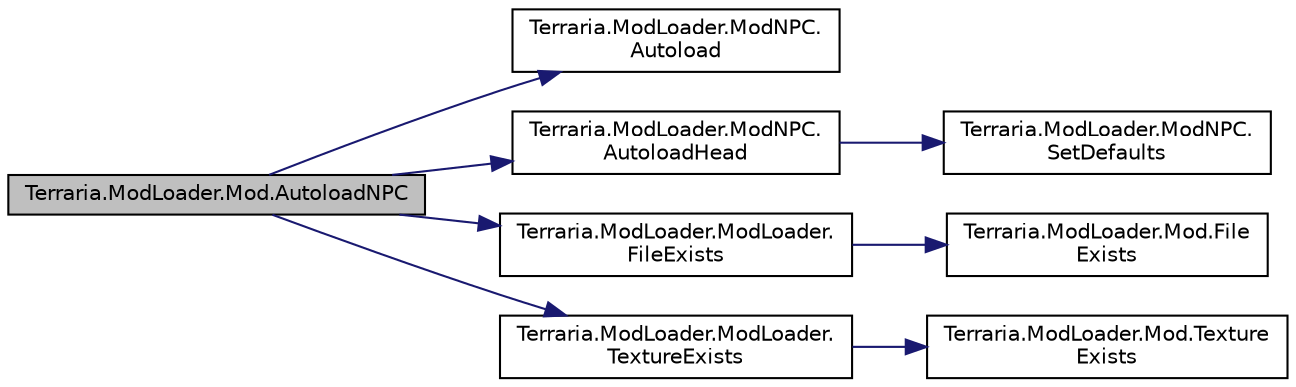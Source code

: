 digraph "Terraria.ModLoader.Mod.AutoloadNPC"
{
  edge [fontname="Helvetica",fontsize="10",labelfontname="Helvetica",labelfontsize="10"];
  node [fontname="Helvetica",fontsize="10",shape=record];
  rankdir="LR";
  Node145 [label="Terraria.ModLoader.Mod.AutoloadNPC",height=0.2,width=0.4,color="black", fillcolor="grey75", style="filled", fontcolor="black"];
  Node145 -> Node146 [color="midnightblue",fontsize="10",style="solid",fontname="Helvetica"];
  Node146 [label="Terraria.ModLoader.ModNPC.\lAutoload",height=0.2,width=0.4,color="black", fillcolor="white", style="filled",URL="$class_terraria_1_1_mod_loader_1_1_mod_n_p_c.html#abb047caa31b8ca34497ac4168356c711"];
  Node145 -> Node147 [color="midnightblue",fontsize="10",style="solid",fontname="Helvetica"];
  Node147 [label="Terraria.ModLoader.ModNPC.\lAutoloadHead",height=0.2,width=0.4,color="black", fillcolor="white", style="filled",URL="$class_terraria_1_1_mod_loader_1_1_mod_n_p_c.html#aaf8303dd0a30d0ae359128e951374351"];
  Node147 -> Node148 [color="midnightblue",fontsize="10",style="solid",fontname="Helvetica"];
  Node148 [label="Terraria.ModLoader.ModNPC.\lSetDefaults",height=0.2,width=0.4,color="black", fillcolor="white", style="filled",URL="$class_terraria_1_1_mod_loader_1_1_mod_n_p_c.html#a90c57527bfca0ed7f14d88e09f3e498a"];
  Node145 -> Node149 [color="midnightblue",fontsize="10",style="solid",fontname="Helvetica"];
  Node149 [label="Terraria.ModLoader.ModLoader.\lFileExists",height=0.2,width=0.4,color="black", fillcolor="white", style="filled",URL="$class_terraria_1_1_mod_loader_1_1_mod_loader.html#aeb0d9d1bfee842c0e232de398756f869"];
  Node149 -> Node150 [color="midnightblue",fontsize="10",style="solid",fontname="Helvetica"];
  Node150 [label="Terraria.ModLoader.Mod.File\lExists",height=0.2,width=0.4,color="black", fillcolor="white", style="filled",URL="$class_terraria_1_1_mod_loader_1_1_mod.html#ac6060b44af6ea4bf0db551886ea796d9"];
  Node145 -> Node151 [color="midnightblue",fontsize="10",style="solid",fontname="Helvetica"];
  Node151 [label="Terraria.ModLoader.ModLoader.\lTextureExists",height=0.2,width=0.4,color="black", fillcolor="white", style="filled",URL="$class_terraria_1_1_mod_loader_1_1_mod_loader.html#a3e226e4e9271d3796407800df1d37d6a"];
  Node151 -> Node152 [color="midnightblue",fontsize="10",style="solid",fontname="Helvetica"];
  Node152 [label="Terraria.ModLoader.Mod.Texture\lExists",height=0.2,width=0.4,color="black", fillcolor="white", style="filled",URL="$class_terraria_1_1_mod_loader_1_1_mod.html#a7dc7c15a681b04deeab2765ba889adf6"];
}
